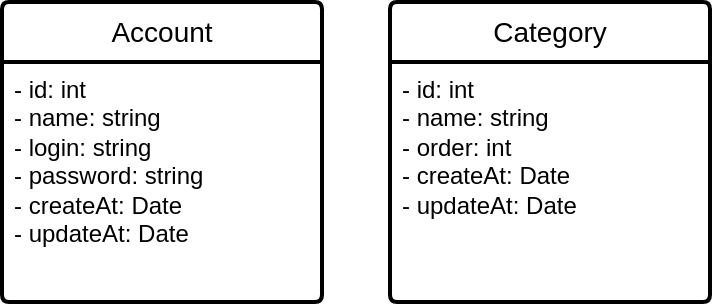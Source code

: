 <mxfile version="21.7.5" type="github">
  <diagram name="Página-1" id="j0urjSTnBFwaBmRkWKow">
    <mxGraphModel dx="720" dy="397" grid="1" gridSize="10" guides="1" tooltips="1" connect="1" arrows="1" fold="1" page="1" pageScale="1" pageWidth="827" pageHeight="1169" math="0" shadow="0">
      <root>
        <mxCell id="0" />
        <mxCell id="1" parent="0" />
        <mxCell id="grYwHOjTb_a2tKLL7_HD-4" value="Account" style="swimlane;childLayout=stackLayout;horizontal=1;startSize=30;horizontalStack=0;rounded=1;fontSize=14;fontStyle=0;strokeWidth=2;resizeParent=0;resizeLast=1;shadow=0;dashed=0;align=center;arcSize=4;whiteSpace=wrap;html=1;resizeHeight=0;resizeWidth=0;" vertex="1" parent="1">
          <mxGeometry x="140" y="100" width="160" height="150" as="geometry" />
        </mxCell>
        <mxCell id="grYwHOjTb_a2tKLL7_HD-5" value="- id: int&lt;br&gt;- name: string&lt;br style=&quot;border-color: var(--border-color);&quot;&gt;- login: string&lt;br style=&quot;border-color: var(--border-color);&quot;&gt;- password: string&lt;br&gt;- createAt: Date&lt;br style=&quot;border-color: var(--border-color);&quot;&gt;- updateAt: Date" style="align=left;strokeColor=none;fillColor=none;spacingLeft=4;fontSize=12;verticalAlign=top;resizable=0;rotatable=0;part=1;html=1;" vertex="1" parent="grYwHOjTb_a2tKLL7_HD-4">
          <mxGeometry y="30" width="160" height="120" as="geometry" />
        </mxCell>
        <mxCell id="grYwHOjTb_a2tKLL7_HD-6" value="Category" style="swimlane;childLayout=stackLayout;horizontal=1;startSize=30;horizontalStack=0;rounded=1;fontSize=14;fontStyle=0;strokeWidth=2;resizeParent=0;resizeLast=1;shadow=0;dashed=0;align=center;arcSize=4;whiteSpace=wrap;html=1;resizeHeight=0;resizeWidth=0;" vertex="1" parent="1">
          <mxGeometry x="334" y="100" width="160" height="150" as="geometry" />
        </mxCell>
        <mxCell id="grYwHOjTb_a2tKLL7_HD-7" value="- id: int&lt;br&gt;- name: string&lt;br style=&quot;border-color: var(--border-color);&quot;&gt;- order: int&lt;br&gt;- createAt: Date&lt;br style=&quot;border-color: var(--border-color);&quot;&gt;- updateAt: Date" style="align=left;strokeColor=none;fillColor=none;spacingLeft=4;fontSize=12;verticalAlign=top;resizable=0;rotatable=0;part=1;html=1;" vertex="1" parent="grYwHOjTb_a2tKLL7_HD-6">
          <mxGeometry y="30" width="160" height="120" as="geometry" />
        </mxCell>
      </root>
    </mxGraphModel>
  </diagram>
</mxfile>
